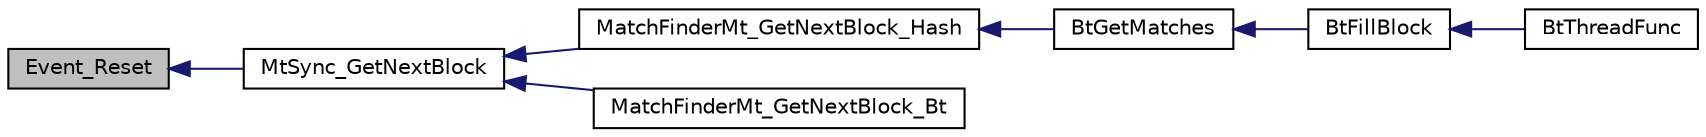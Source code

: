 digraph G
{
  edge [fontname="Helvetica",fontsize="10",labelfontname="Helvetica",labelfontsize="10"];
  node [fontname="Helvetica",fontsize="10",shape=record];
  rankdir="LR";
  Node1 [label="Event_Reset",height=0.2,width=0.4,color="black", fillcolor="grey75", style="filled" fontcolor="black"];
  Node1 -> Node2 [dir="back",color="midnightblue",fontsize="10",style="solid",fontname="Helvetica"];
  Node2 [label="MtSync_GetNextBlock",height=0.2,width=0.4,color="black", fillcolor="white", style="filled",URL="$_lz_find_mt_8c.html#a80cd9cc04137f207a444f48be61d8495"];
  Node2 -> Node3 [dir="back",color="midnightblue",fontsize="10",style="solid",fontname="Helvetica"];
  Node3 [label="MatchFinderMt_GetNextBlock_Hash",height=0.2,width=0.4,color="black", fillcolor="white", style="filled",URL="$_lz_find_mt_8c.html#a3b1e0a4a8b7b73efecfe07be0dd79dc2"];
  Node3 -> Node4 [dir="back",color="midnightblue",fontsize="10",style="solid",fontname="Helvetica"];
  Node4 [label="BtGetMatches",height=0.2,width=0.4,color="black", fillcolor="white", style="filled",URL="$_lz_find_mt_8c.html#a3f0a42e7da9f4baaf020ac98ecad749e"];
  Node4 -> Node5 [dir="back",color="midnightblue",fontsize="10",style="solid",fontname="Helvetica"];
  Node5 [label="BtFillBlock",height=0.2,width=0.4,color="black", fillcolor="white", style="filled",URL="$_lz_find_mt_8c.html#a117338a38df1ae209893e5776ffbc327"];
  Node5 -> Node6 [dir="back",color="midnightblue",fontsize="10",style="solid",fontname="Helvetica"];
  Node6 [label="BtThreadFunc",height=0.2,width=0.4,color="black", fillcolor="white", style="filled",URL="$_lz_find_mt_8c.html#a9388955f0272d2954a5f7d30de7e595f"];
  Node2 -> Node7 [dir="back",color="midnightblue",fontsize="10",style="solid",fontname="Helvetica"];
  Node7 [label="MatchFinderMt_GetNextBlock_Bt",height=0.2,width=0.4,color="black", fillcolor="white", style="filled",URL="$_lz_find_mt_8c.html#a2433becc5bea5a5ff38d8894bfb243c9"];
}
